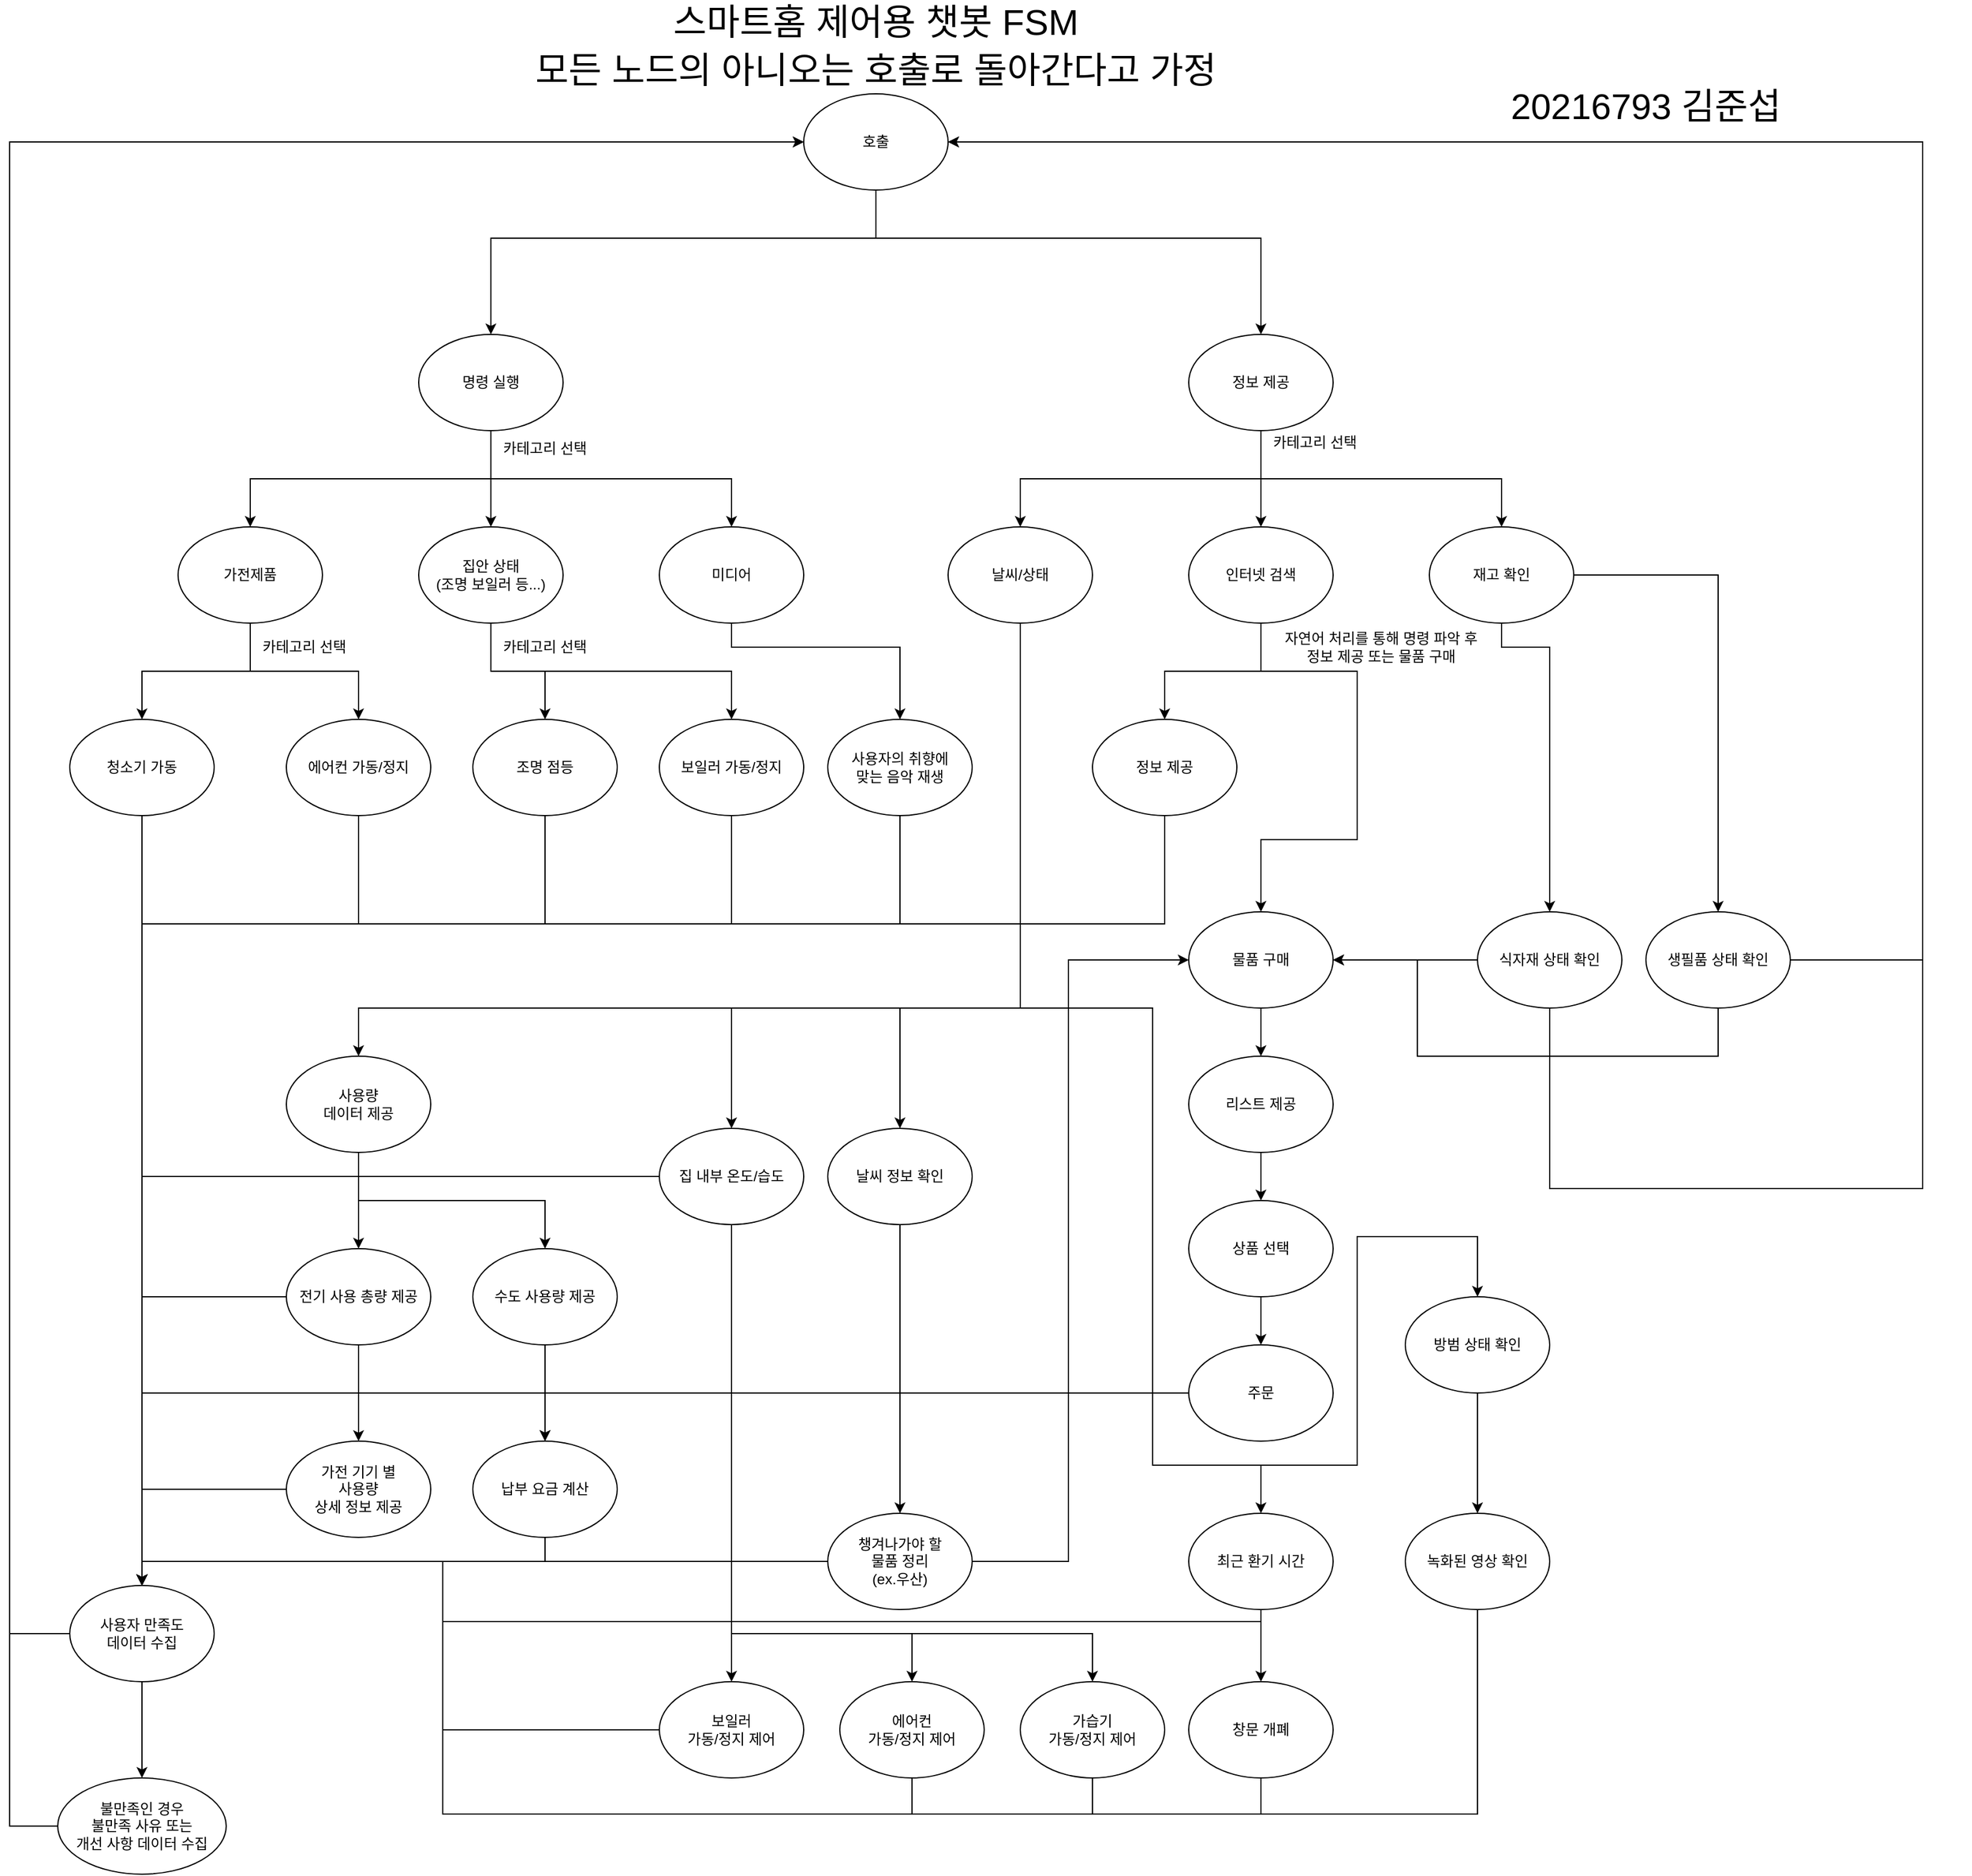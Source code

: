 <mxfile version="14.5.1" type="device"><diagram name="Page-1" id="5f0bae14-7c28-e335-631c-24af17079c00"><mxGraphModel dx="4655" dy="1905" grid="1" gridSize="10" guides="1" tooltips="1" connect="1" arrows="1" fold="1" page="1" pageScale="1" pageWidth="1100" pageHeight="850" background="none" math="0" shadow="0"><root><mxCell id="0"/><mxCell id="1" parent="0"/><mxCell id="tbmfszLHIWG9j41S81QA-5" style="edgeStyle=orthogonalEdgeStyle;rounded=0;orthogonalLoop=1;jettySize=auto;html=1;" edge="1" parent="1" source="tbmfszLHIWG9j41S81QA-1" target="tbmfszLHIWG9j41S81QA-2"><mxGeometry relative="1" as="geometry"><Array as="points"><mxPoint x="600" y="240"/><mxPoint x="280" y="240"/></Array></mxGeometry></mxCell><mxCell id="tbmfszLHIWG9j41S81QA-7" style="edgeStyle=orthogonalEdgeStyle;rounded=0;orthogonalLoop=1;jettySize=auto;html=1;" edge="1" parent="1" source="tbmfszLHIWG9j41S81QA-1" target="tbmfszLHIWG9j41S81QA-3"><mxGeometry relative="1" as="geometry"><Array as="points"><mxPoint x="600" y="240"/><mxPoint x="920" y="240"/></Array></mxGeometry></mxCell><mxCell id="tbmfszLHIWG9j41S81QA-1" value="호출" style="ellipse;whiteSpace=wrap;html=1;" vertex="1" parent="1"><mxGeometry x="540" y="120" width="120" height="80" as="geometry"/></mxCell><mxCell id="tbmfszLHIWG9j41S81QA-9" value="" style="edgeStyle=orthogonalEdgeStyle;rounded=0;orthogonalLoop=1;jettySize=auto;html=1;" edge="1" parent="1" source="tbmfszLHIWG9j41S81QA-2" target="tbmfszLHIWG9j41S81QA-8"><mxGeometry relative="1" as="geometry"><Array as="points"><mxPoint x="280" y="440"/><mxPoint x="80" y="440"/></Array></mxGeometry></mxCell><mxCell id="tbmfszLHIWG9j41S81QA-12" style="edgeStyle=orthogonalEdgeStyle;rounded=0;orthogonalLoop=1;jettySize=auto;html=1;" edge="1" parent="1" source="tbmfszLHIWG9j41S81QA-2" target="tbmfszLHIWG9j41S81QA-10"><mxGeometry relative="1" as="geometry"/></mxCell><mxCell id="tbmfszLHIWG9j41S81QA-14" style="edgeStyle=orthogonalEdgeStyle;rounded=0;orthogonalLoop=1;jettySize=auto;html=1;entryX=0.5;entryY=0;entryDx=0;entryDy=0;" edge="1" parent="1" source="tbmfszLHIWG9j41S81QA-15" target="tbmfszLHIWG9j41S81QA-13"><mxGeometry relative="1" as="geometry"><Array as="points"><mxPoint x="280" y="440"/><mxPoint x="480" y="440"/></Array></mxGeometry></mxCell><mxCell id="tbmfszLHIWG9j41S81QA-2" value="명령 실행" style="ellipse;whiteSpace=wrap;html=1;" vertex="1" parent="1"><mxGeometry x="220" y="320" width="120" height="80" as="geometry"/></mxCell><mxCell id="tbmfszLHIWG9j41S81QA-19" value="" style="edgeStyle=orthogonalEdgeStyle;rounded=0;orthogonalLoop=1;jettySize=auto;html=1;" edge="1" parent="1" source="tbmfszLHIWG9j41S81QA-3" target="tbmfszLHIWG9j41S81QA-18"><mxGeometry relative="1" as="geometry"><Array as="points"><mxPoint x="920" y="440"/><mxPoint x="720" y="440"/></Array></mxGeometry></mxCell><mxCell id="tbmfszLHIWG9j41S81QA-21" value="" style="edgeStyle=orthogonalEdgeStyle;rounded=0;orthogonalLoop=1;jettySize=auto;html=1;" edge="1" parent="1" source="tbmfszLHIWG9j41S81QA-3" target="tbmfszLHIWG9j41S81QA-20"><mxGeometry relative="1" as="geometry"/></mxCell><mxCell id="tbmfszLHIWG9j41S81QA-23" value="" style="edgeStyle=orthogonalEdgeStyle;rounded=0;orthogonalLoop=1;jettySize=auto;html=1;" edge="1" parent="1" source="tbmfszLHIWG9j41S81QA-3" target="tbmfszLHIWG9j41S81QA-22"><mxGeometry relative="1" as="geometry"><Array as="points"><mxPoint x="920" y="440"/><mxPoint x="1120" y="440"/></Array></mxGeometry></mxCell><mxCell id="tbmfszLHIWG9j41S81QA-3" value="정보 제공" style="ellipse;whiteSpace=wrap;html=1;" vertex="1" parent="1"><mxGeometry x="860" y="320" width="120" height="80" as="geometry"/></mxCell><mxCell id="tbmfszLHIWG9j41S81QA-25" value="" style="edgeStyle=orthogonalEdgeStyle;rounded=0;orthogonalLoop=1;jettySize=auto;html=1;" edge="1" parent="1" source="tbmfszLHIWG9j41S81QA-8" target="tbmfszLHIWG9j41S81QA-24"><mxGeometry relative="1" as="geometry"/></mxCell><mxCell id="tbmfszLHIWG9j41S81QA-28" value="" style="edgeStyle=orthogonalEdgeStyle;rounded=0;orthogonalLoop=1;jettySize=auto;html=1;" edge="1" parent="1" source="tbmfszLHIWG9j41S81QA-8" target="tbmfszLHIWG9j41S81QA-27"><mxGeometry relative="1" as="geometry"><Array as="points"><mxPoint x="80" y="600"/><mxPoint x="170" y="600"/></Array></mxGeometry></mxCell><mxCell id="tbmfszLHIWG9j41S81QA-8" value="가전제품" style="ellipse;whiteSpace=wrap;html=1;" vertex="1" parent="1"><mxGeometry x="20" y="480" width="120" height="80" as="geometry"/></mxCell><mxCell id="tbmfszLHIWG9j41S81QA-30" value="" style="edgeStyle=orthogonalEdgeStyle;rounded=0;orthogonalLoop=1;jettySize=auto;html=1;" edge="1" parent="1" source="tbmfszLHIWG9j41S81QA-10" target="tbmfszLHIWG9j41S81QA-29"><mxGeometry relative="1" as="geometry"/></mxCell><mxCell id="tbmfszLHIWG9j41S81QA-32" style="edgeStyle=orthogonalEdgeStyle;rounded=0;orthogonalLoop=1;jettySize=auto;html=1;entryX=0.5;entryY=0;entryDx=0;entryDy=0;" edge="1" parent="1" source="tbmfszLHIWG9j41S81QA-10" target="tbmfszLHIWG9j41S81QA-31"><mxGeometry relative="1" as="geometry"><Array as="points"><mxPoint x="280" y="600"/><mxPoint x="480" y="600"/></Array></mxGeometry></mxCell><mxCell id="tbmfszLHIWG9j41S81QA-10" value="집안 상태&lt;br&gt;(조명 보일러 등...)" style="ellipse;whiteSpace=wrap;html=1;" vertex="1" parent="1"><mxGeometry x="220" y="480" width="120" height="80" as="geometry"/></mxCell><mxCell id="tbmfszLHIWG9j41S81QA-35" style="edgeStyle=orthogonalEdgeStyle;rounded=0;orthogonalLoop=1;jettySize=auto;html=1;entryX=0.5;entryY=0;entryDx=0;entryDy=0;" edge="1" parent="1" source="tbmfszLHIWG9j41S81QA-13" target="tbmfszLHIWG9j41S81QA-36"><mxGeometry relative="1" as="geometry"><mxPoint x="580.0" y="720" as="targetPoint"/><Array as="points"><mxPoint x="480" y="580"/><mxPoint x="620" y="580"/></Array></mxGeometry></mxCell><mxCell id="tbmfszLHIWG9j41S81QA-13" value="미디어" style="ellipse;whiteSpace=wrap;html=1;" vertex="1" parent="1"><mxGeometry x="420" y="480" width="120" height="80" as="geometry"/></mxCell><mxCell id="tbmfszLHIWG9j41S81QA-15" value="카테고리 선택" style="text;html=1;strokeColor=none;fillColor=none;align=center;verticalAlign=middle;whiteSpace=wrap;rounded=0;" vertex="1" parent="1"><mxGeometry x="280" y="405" width="90" height="20" as="geometry"/></mxCell><mxCell id="tbmfszLHIWG9j41S81QA-17" value="카테고리 선택" style="text;html=1;strokeColor=none;fillColor=none;align=center;verticalAlign=middle;whiteSpace=wrap;rounded=0;" vertex="1" parent="1"><mxGeometry x="920" y="400" width="90" height="20" as="geometry"/></mxCell><mxCell id="tbmfszLHIWG9j41S81QA-34" value="" style="edgeStyle=orthogonalEdgeStyle;rounded=0;orthogonalLoop=1;jettySize=auto;html=1;" edge="1" parent="1" source="tbmfszLHIWG9j41S81QA-18" target="tbmfszLHIWG9j41S81QA-33"><mxGeometry relative="1" as="geometry"><Array as="points"><mxPoint x="720" y="880"/><mxPoint x="170" y="880"/></Array></mxGeometry></mxCell><mxCell id="tbmfszLHIWG9j41S81QA-66" style="edgeStyle=orthogonalEdgeStyle;rounded=0;orthogonalLoop=1;jettySize=auto;html=1;" edge="1" parent="1" source="tbmfszLHIWG9j41S81QA-18" target="tbmfszLHIWG9j41S81QA-61"><mxGeometry relative="1" as="geometry"><Array as="points"><mxPoint x="720" y="880"/><mxPoint x="620" y="880"/></Array></mxGeometry></mxCell><mxCell id="tbmfszLHIWG9j41S81QA-93" style="edgeStyle=orthogonalEdgeStyle;rounded=0;orthogonalLoop=1;jettySize=auto;html=1;" edge="1" parent="1" source="tbmfszLHIWG9j41S81QA-18" target="tbmfszLHIWG9j41S81QA-94"><mxGeometry relative="1" as="geometry"><mxPoint x="450" y="1050" as="targetPoint"/><Array as="points"><mxPoint x="720" y="880"/><mxPoint x="480" y="880"/></Array></mxGeometry></mxCell><mxCell id="tbmfszLHIWG9j41S81QA-107" style="edgeStyle=orthogonalEdgeStyle;rounded=0;orthogonalLoop=1;jettySize=auto;html=1;entryX=0.5;entryY=0;entryDx=0;entryDy=0;" edge="1" parent="1" source="tbmfszLHIWG9j41S81QA-18" target="tbmfszLHIWG9j41S81QA-106"><mxGeometry relative="1" as="geometry"><Array as="points"><mxPoint x="720" y="880"/><mxPoint x="830" y="880"/><mxPoint x="830" y="1260"/><mxPoint x="920" y="1260"/></Array></mxGeometry></mxCell><mxCell id="tbmfszLHIWG9j41S81QA-122" style="edgeStyle=orthogonalEdgeStyle;rounded=0;orthogonalLoop=1;jettySize=auto;html=1;" edge="1" parent="1" source="tbmfszLHIWG9j41S81QA-18" target="tbmfszLHIWG9j41S81QA-120"><mxGeometry relative="1" as="geometry"><Array as="points"><mxPoint x="720" y="880"/><mxPoint x="830" y="880"/><mxPoint x="830" y="1260"/><mxPoint x="1000" y="1260"/><mxPoint x="1000" y="1070"/><mxPoint x="1100" y="1070"/></Array></mxGeometry></mxCell><mxCell id="tbmfszLHIWG9j41S81QA-18" value="날씨/상태" style="ellipse;whiteSpace=wrap;html=1;" vertex="1" parent="1"><mxGeometry x="660" y="480" width="120" height="80" as="geometry"/></mxCell><mxCell id="tbmfszLHIWG9j41S81QA-39" value="" style="edgeStyle=orthogonalEdgeStyle;rounded=0;orthogonalLoop=1;jettySize=auto;html=1;" edge="1" parent="1" source="tbmfszLHIWG9j41S81QA-20" target="tbmfszLHIWG9j41S81QA-38"><mxGeometry relative="1" as="geometry"/></mxCell><mxCell id="tbmfszLHIWG9j41S81QA-42" style="edgeStyle=orthogonalEdgeStyle;rounded=0;orthogonalLoop=1;jettySize=auto;html=1;entryX=0.5;entryY=0;entryDx=0;entryDy=0;" edge="1" parent="1" source="tbmfszLHIWG9j41S81QA-50" target="tbmfszLHIWG9j41S81QA-43"><mxGeometry relative="1" as="geometry"><mxPoint x="1000" y="810" as="targetPoint"/><Array as="points"><mxPoint x="920" y="600"/><mxPoint x="1000" y="600"/><mxPoint x="1000" y="740"/><mxPoint x="920" y="740"/></Array></mxGeometry></mxCell><mxCell id="tbmfszLHIWG9j41S81QA-20" value="인터넷 검색" style="ellipse;whiteSpace=wrap;html=1;" vertex="1" parent="1"><mxGeometry x="860" y="480" width="120" height="80" as="geometry"/></mxCell><mxCell id="tbmfszLHIWG9j41S81QA-45" value="" style="edgeStyle=orthogonalEdgeStyle;rounded=0;orthogonalLoop=1;jettySize=auto;html=1;" edge="1" parent="1" source="tbmfszLHIWG9j41S81QA-22" target="tbmfszLHIWG9j41S81QA-44"><mxGeometry relative="1" as="geometry"><Array as="points"><mxPoint x="1120" y="580"/><mxPoint x="1160" y="580"/></Array></mxGeometry></mxCell><mxCell id="tbmfszLHIWG9j41S81QA-113" value="" style="edgeStyle=orthogonalEdgeStyle;rounded=0;orthogonalLoop=1;jettySize=auto;html=1;" edge="1" parent="1" source="tbmfszLHIWG9j41S81QA-22" target="tbmfszLHIWG9j41S81QA-112"><mxGeometry relative="1" as="geometry"/></mxCell><mxCell id="tbmfszLHIWG9j41S81QA-22" value="재고 확인" style="ellipse;whiteSpace=wrap;html=1;" vertex="1" parent="1"><mxGeometry x="1060" y="480" width="120" height="80" as="geometry"/></mxCell><mxCell id="tbmfszLHIWG9j41S81QA-55" style="edgeStyle=orthogonalEdgeStyle;rounded=0;orthogonalLoop=1;jettySize=auto;html=1;" edge="1" parent="1" source="tbmfszLHIWG9j41S81QA-24" target="tbmfszLHIWG9j41S81QA-53"><mxGeometry relative="1" as="geometry"><Array as="points"><mxPoint x="-10" y="1020"/><mxPoint x="-10" y="1020"/></Array></mxGeometry></mxCell><mxCell id="tbmfszLHIWG9j41S81QA-24" value="청소기 가동" style="ellipse;whiteSpace=wrap;html=1;" vertex="1" parent="1"><mxGeometry x="-70" y="640" width="120" height="80" as="geometry"/></mxCell><mxCell id="tbmfszLHIWG9j41S81QA-57" style="edgeStyle=orthogonalEdgeStyle;rounded=0;orthogonalLoop=1;jettySize=auto;html=1;" edge="1" parent="1" source="tbmfszLHIWG9j41S81QA-27" target="tbmfszLHIWG9j41S81QA-53"><mxGeometry relative="1" as="geometry"><Array as="points"><mxPoint x="170" y="810"/><mxPoint x="-10" y="810"/></Array></mxGeometry></mxCell><mxCell id="tbmfszLHIWG9j41S81QA-27" value="에어컨 가동/정지" style="ellipse;whiteSpace=wrap;html=1;" vertex="1" parent="1"><mxGeometry x="110" y="640" width="120" height="80" as="geometry"/></mxCell><mxCell id="tbmfszLHIWG9j41S81QA-54" value="" style="edgeStyle=orthogonalEdgeStyle;rounded=0;orthogonalLoop=1;jettySize=auto;html=1;" edge="1" parent="1" source="tbmfszLHIWG9j41S81QA-29" target="tbmfszLHIWG9j41S81QA-53"><mxGeometry relative="1" as="geometry"><Array as="points"><mxPoint x="325" y="810"/><mxPoint x="-10" y="810"/></Array></mxGeometry></mxCell><mxCell id="tbmfszLHIWG9j41S81QA-29" value="조명 점등" style="ellipse;whiteSpace=wrap;html=1;" vertex="1" parent="1"><mxGeometry x="265" y="640" width="120" height="80" as="geometry"/></mxCell><mxCell id="tbmfszLHIWG9j41S81QA-58" style="edgeStyle=orthogonalEdgeStyle;rounded=0;orthogonalLoop=1;jettySize=auto;html=1;" edge="1" parent="1" source="tbmfszLHIWG9j41S81QA-31" target="tbmfszLHIWG9j41S81QA-53"><mxGeometry relative="1" as="geometry"><Array as="points"><mxPoint x="480" y="810"/><mxPoint x="-10" y="810"/></Array></mxGeometry></mxCell><mxCell id="tbmfszLHIWG9j41S81QA-31" value="보일러 가동/정지" style="ellipse;whiteSpace=wrap;html=1;" vertex="1" parent="1"><mxGeometry x="420" y="640" width="120" height="80" as="geometry"/></mxCell><mxCell id="tbmfszLHIWG9j41S81QA-63" value="" style="edgeStyle=orthogonalEdgeStyle;rounded=0;orthogonalLoop=1;jettySize=auto;html=1;" edge="1" parent="1" source="tbmfszLHIWG9j41S81QA-33" target="tbmfszLHIWG9j41S81QA-62"><mxGeometry relative="1" as="geometry"/></mxCell><mxCell id="tbmfszLHIWG9j41S81QA-78" value="" style="edgeStyle=orthogonalEdgeStyle;rounded=0;orthogonalLoop=1;jettySize=auto;html=1;" edge="1" parent="1" source="tbmfszLHIWG9j41S81QA-33" target="tbmfszLHIWG9j41S81QA-77"><mxGeometry relative="1" as="geometry"><Array as="points"><mxPoint x="170" y="1040"/><mxPoint x="325" y="1040"/></Array></mxGeometry></mxCell><mxCell id="tbmfszLHIWG9j41S81QA-33" value="사용량&lt;br&gt;데이터 제공" style="ellipse;whiteSpace=wrap;html=1;" vertex="1" parent="1"><mxGeometry x="110" y="920" width="120" height="80" as="geometry"/></mxCell><mxCell id="tbmfszLHIWG9j41S81QA-59" style="edgeStyle=orthogonalEdgeStyle;rounded=0;orthogonalLoop=1;jettySize=auto;html=1;entryX=0.5;entryY=0;entryDx=0;entryDy=0;" edge="1" parent="1" source="tbmfszLHIWG9j41S81QA-36" target="tbmfszLHIWG9j41S81QA-53"><mxGeometry relative="1" as="geometry"><Array as="points"><mxPoint x="620" y="810"/><mxPoint x="-10" y="810"/></Array></mxGeometry></mxCell><mxCell id="tbmfszLHIWG9j41S81QA-36" value="사용자의 취향에&lt;br&gt;맞는 음악 재생" style="ellipse;whiteSpace=wrap;html=1;" vertex="1" parent="1"><mxGeometry x="560" y="640" width="120" height="80" as="geometry"/></mxCell><mxCell id="tbmfszLHIWG9j41S81QA-60" style="edgeStyle=orthogonalEdgeStyle;rounded=0;orthogonalLoop=1;jettySize=auto;html=1;entryX=0.5;entryY=0;entryDx=0;entryDy=0;" edge="1" parent="1" source="tbmfszLHIWG9j41S81QA-38" target="tbmfszLHIWG9j41S81QA-53"><mxGeometry relative="1" as="geometry"><Array as="points"><mxPoint x="840" y="810"/><mxPoint x="-10" y="810"/></Array></mxGeometry></mxCell><mxCell id="tbmfszLHIWG9j41S81QA-38" value="정보 제공" style="ellipse;whiteSpace=wrap;html=1;" vertex="1" parent="1"><mxGeometry x="780" y="640" width="120" height="80" as="geometry"/></mxCell><mxCell id="tbmfszLHIWG9j41S81QA-85" value="" style="edgeStyle=orthogonalEdgeStyle;rounded=0;orthogonalLoop=1;jettySize=auto;html=1;" edge="1" parent="1" source="tbmfszLHIWG9j41S81QA-43" target="tbmfszLHIWG9j41S81QA-84"><mxGeometry relative="1" as="geometry"/></mxCell><mxCell id="tbmfszLHIWG9j41S81QA-43" value="물품 구매" style="ellipse;whiteSpace=wrap;html=1;" vertex="1" parent="1"><mxGeometry x="860" y="800" width="120" height="80" as="geometry"/></mxCell><mxCell id="tbmfszLHIWG9j41S81QA-46" style="edgeStyle=orthogonalEdgeStyle;rounded=0;orthogonalLoop=1;jettySize=auto;html=1;" edge="1" parent="1" source="tbmfszLHIWG9j41S81QA-44" target="tbmfszLHIWG9j41S81QA-43"><mxGeometry relative="1" as="geometry"/></mxCell><mxCell id="tbmfszLHIWG9j41S81QA-115" style="edgeStyle=orthogonalEdgeStyle;rounded=0;orthogonalLoop=1;jettySize=auto;html=1;exitX=1;exitY=0.5;exitDx=0;exitDy=0;entryX=1;entryY=0.5;entryDx=0;entryDy=0;" edge="1" parent="1" source="tbmfszLHIWG9j41S81QA-44" target="tbmfszLHIWG9j41S81QA-1"><mxGeometry relative="1" as="geometry"><Array as="points"><mxPoint x="1160" y="840"/><mxPoint x="1160" y="1030"/><mxPoint x="1470" y="1030"/><mxPoint x="1470" y="160"/></Array></mxGeometry></mxCell><mxCell id="tbmfszLHIWG9j41S81QA-44" value="식자재 상태 확인" style="ellipse;whiteSpace=wrap;html=1;" vertex="1" parent="1"><mxGeometry x="1100" y="800" width="120" height="80" as="geometry"/></mxCell><mxCell id="tbmfszLHIWG9j41S81QA-47" value="카테고리 선택" style="text;html=1;strokeColor=none;fillColor=none;align=center;verticalAlign=middle;whiteSpace=wrap;rounded=0;" vertex="1" parent="1"><mxGeometry x="80" y="570" width="90" height="20" as="geometry"/></mxCell><mxCell id="tbmfszLHIWG9j41S81QA-48" value="카테고리 선택" style="text;html=1;strokeColor=none;fillColor=none;align=center;verticalAlign=middle;whiteSpace=wrap;rounded=0;" vertex="1" parent="1"><mxGeometry x="280" y="570" width="90" height="20" as="geometry"/></mxCell><mxCell id="tbmfszLHIWG9j41S81QA-50" value="자연어 처리를 통해 명령 파악 후&lt;br&gt;정보 제공 또는 물품 구매" style="text;html=1;strokeColor=none;fillColor=none;align=center;verticalAlign=middle;whiteSpace=wrap;rounded=0;" vertex="1" parent="1"><mxGeometry x="920" y="570" width="200" height="20" as="geometry"/></mxCell><mxCell id="tbmfszLHIWG9j41S81QA-75" value="" style="edgeStyle=orthogonalEdgeStyle;rounded=0;orthogonalLoop=1;jettySize=auto;html=1;" edge="1" parent="1" source="tbmfszLHIWG9j41S81QA-53" target="tbmfszLHIWG9j41S81QA-74"><mxGeometry relative="1" as="geometry"/></mxCell><mxCell id="tbmfszLHIWG9j41S81QA-89" style="edgeStyle=orthogonalEdgeStyle;rounded=0;orthogonalLoop=1;jettySize=auto;html=1;entryX=0;entryY=0.5;entryDx=0;entryDy=0;" edge="1" parent="1" source="tbmfszLHIWG9j41S81QA-53" target="tbmfszLHIWG9j41S81QA-1"><mxGeometry relative="1" as="geometry"><Array as="points"><mxPoint x="-120" y="1400"/><mxPoint x="-120" y="160"/></Array></mxGeometry></mxCell><mxCell id="tbmfszLHIWG9j41S81QA-53" value="사용자 만족도&lt;br&gt;데이터 수집" style="ellipse;whiteSpace=wrap;html=1;" vertex="1" parent="1"><mxGeometry x="-70" y="1360" width="120" height="80" as="geometry"/></mxCell><mxCell id="tbmfszLHIWG9j41S81QA-70" value="" style="edgeStyle=orthogonalEdgeStyle;rounded=0;orthogonalLoop=1;jettySize=auto;html=1;" edge="1" parent="1" source="tbmfszLHIWG9j41S81QA-61" target="tbmfszLHIWG9j41S81QA-69"><mxGeometry relative="1" as="geometry"/></mxCell><mxCell id="tbmfszLHIWG9j41S81QA-61" value="날씨 정보 확인" style="ellipse;whiteSpace=wrap;html=1;" vertex="1" parent="1"><mxGeometry x="560" y="980" width="120" height="80" as="geometry"/></mxCell><mxCell id="tbmfszLHIWG9j41S81QA-65" value="" style="edgeStyle=orthogonalEdgeStyle;rounded=0;orthogonalLoop=1;jettySize=auto;html=1;" edge="1" parent="1" source="tbmfszLHIWG9j41S81QA-62" target="tbmfszLHIWG9j41S81QA-64"><mxGeometry relative="1" as="geometry"/></mxCell><mxCell id="tbmfszLHIWG9j41S81QA-67" style="edgeStyle=orthogonalEdgeStyle;rounded=0;orthogonalLoop=1;jettySize=auto;html=1;entryX=0.5;entryY=0;entryDx=0;entryDy=0;" edge="1" parent="1" source="tbmfszLHIWG9j41S81QA-62" target="tbmfszLHIWG9j41S81QA-53"><mxGeometry relative="1" as="geometry"/></mxCell><mxCell id="tbmfszLHIWG9j41S81QA-79" style="edgeStyle=orthogonalEdgeStyle;rounded=0;orthogonalLoop=1;jettySize=auto;html=1;entryX=0.5;entryY=0;entryDx=0;entryDy=0;" edge="1" parent="1" source="tbmfszLHIWG9j41S81QA-62" target="tbmfszLHIWG9j41S81QA-81"><mxGeometry relative="1" as="geometry"><mxPoint x="300.0" y="1260" as="targetPoint"/><Array as="points"><mxPoint x="170" y="1200"/><mxPoint x="325" y="1200"/></Array></mxGeometry></mxCell><mxCell id="tbmfszLHIWG9j41S81QA-62" value="전기 사용 총량 제공" style="ellipse;whiteSpace=wrap;html=1;" vertex="1" parent="1"><mxGeometry x="110" y="1080" width="120" height="80" as="geometry"/></mxCell><mxCell id="tbmfszLHIWG9j41S81QA-68" style="edgeStyle=orthogonalEdgeStyle;rounded=0;orthogonalLoop=1;jettySize=auto;html=1;entryX=0.5;entryY=0;entryDx=0;entryDy=0;" edge="1" parent="1" source="tbmfszLHIWG9j41S81QA-64" target="tbmfszLHIWG9j41S81QA-53"><mxGeometry relative="1" as="geometry"/></mxCell><mxCell id="tbmfszLHIWG9j41S81QA-64" value="가전 기기 별 &lt;br&gt;사용량 &lt;br&gt;상세 정보 제공" style="ellipse;whiteSpace=wrap;html=1;" vertex="1" parent="1"><mxGeometry x="110" y="1240" width="120" height="80" as="geometry"/></mxCell><mxCell id="tbmfszLHIWG9j41S81QA-71" style="edgeStyle=orthogonalEdgeStyle;rounded=0;orthogonalLoop=1;jettySize=auto;html=1;" edge="1" parent="1" source="tbmfszLHIWG9j41S81QA-69" target="tbmfszLHIWG9j41S81QA-43"><mxGeometry relative="1" as="geometry"><Array as="points"><mxPoint x="760" y="1340"/><mxPoint x="760" y="840"/></Array></mxGeometry></mxCell><mxCell id="tbmfszLHIWG9j41S81QA-73" style="edgeStyle=orthogonalEdgeStyle;rounded=0;orthogonalLoop=1;jettySize=auto;html=1;" edge="1" parent="1" source="tbmfszLHIWG9j41S81QA-69" target="tbmfszLHIWG9j41S81QA-53"><mxGeometry relative="1" as="geometry"><Array as="points"><mxPoint x="360" y="1340"/><mxPoint x="-10" y="1340"/></Array></mxGeometry></mxCell><mxCell id="tbmfszLHIWG9j41S81QA-69" value="챙겨나가야 할&lt;br&gt;물품 정리&lt;br&gt;(ex.우산)" style="ellipse;whiteSpace=wrap;html=1;" vertex="1" parent="1"><mxGeometry x="560" y="1300" width="120" height="80" as="geometry"/></mxCell><mxCell id="tbmfszLHIWG9j41S81QA-88" style="edgeStyle=orthogonalEdgeStyle;rounded=0;orthogonalLoop=1;jettySize=auto;html=1;entryX=0;entryY=0.5;entryDx=0;entryDy=0;" edge="1" parent="1" source="tbmfszLHIWG9j41S81QA-74" target="tbmfszLHIWG9j41S81QA-1"><mxGeometry relative="1" as="geometry"><Array as="points"><mxPoint x="-120" y="1560"/><mxPoint x="-120" y="160"/></Array></mxGeometry></mxCell><mxCell id="tbmfszLHIWG9j41S81QA-74" value="불만족인 경우&lt;br&gt;불만족 사유 또는&lt;br&gt;개선 사항 데이터 수집" style="ellipse;whiteSpace=wrap;html=1;" vertex="1" parent="1"><mxGeometry x="-80" y="1520" width="140" height="80" as="geometry"/></mxCell><mxCell id="tbmfszLHIWG9j41S81QA-80" style="edgeStyle=orthogonalEdgeStyle;rounded=0;orthogonalLoop=1;jettySize=auto;html=1;entryX=0.5;entryY=0;entryDx=0;entryDy=0;" edge="1" parent="1" source="tbmfszLHIWG9j41S81QA-77" target="tbmfszLHIWG9j41S81QA-81"><mxGeometry relative="1" as="geometry"><mxPoint x="275.0" y="1260" as="targetPoint"/><Array as="points"><mxPoint x="325" y="1220"/><mxPoint x="325" y="1220"/></Array></mxGeometry></mxCell><mxCell id="tbmfszLHIWG9j41S81QA-77" value="수도 사용량 제공" style="ellipse;whiteSpace=wrap;html=1;" vertex="1" parent="1"><mxGeometry x="265" y="1080" width="120" height="80" as="geometry"/></mxCell><mxCell id="tbmfszLHIWG9j41S81QA-83" style="edgeStyle=orthogonalEdgeStyle;rounded=0;orthogonalLoop=1;jettySize=auto;html=1;entryX=0.5;entryY=0;entryDx=0;entryDy=0;" edge="1" parent="1" source="tbmfszLHIWG9j41S81QA-81" target="tbmfszLHIWG9j41S81QA-53"><mxGeometry relative="1" as="geometry"><Array as="points"><mxPoint x="325" y="1340"/><mxPoint x="-10" y="1340"/></Array></mxGeometry></mxCell><mxCell id="tbmfszLHIWG9j41S81QA-81" value="납부 요금 계산" style="ellipse;whiteSpace=wrap;html=1;" vertex="1" parent="1"><mxGeometry x="265" y="1240" width="120" height="80" as="geometry"/></mxCell><mxCell id="tbmfszLHIWG9j41S81QA-87" value="" style="edgeStyle=orthogonalEdgeStyle;rounded=0;orthogonalLoop=1;jettySize=auto;html=1;" edge="1" parent="1" source="tbmfszLHIWG9j41S81QA-84" target="tbmfszLHIWG9j41S81QA-86"><mxGeometry relative="1" as="geometry"/></mxCell><mxCell id="tbmfszLHIWG9j41S81QA-84" value="리스트 제공" style="ellipse;whiteSpace=wrap;html=1;" vertex="1" parent="1"><mxGeometry x="860" y="920" width="120" height="80" as="geometry"/></mxCell><mxCell id="tbmfszLHIWG9j41S81QA-91" value="" style="edgeStyle=orthogonalEdgeStyle;rounded=0;orthogonalLoop=1;jettySize=auto;html=1;" edge="1" parent="1" source="tbmfszLHIWG9j41S81QA-86" target="tbmfszLHIWG9j41S81QA-90"><mxGeometry relative="1" as="geometry"/></mxCell><mxCell id="tbmfszLHIWG9j41S81QA-86" value="상품 선택" style="ellipse;whiteSpace=wrap;html=1;" vertex="1" parent="1"><mxGeometry x="860" y="1040" width="120" height="80" as="geometry"/></mxCell><mxCell id="tbmfszLHIWG9j41S81QA-92" style="edgeStyle=orthogonalEdgeStyle;rounded=0;orthogonalLoop=1;jettySize=auto;html=1;" edge="1" parent="1" source="tbmfszLHIWG9j41S81QA-90" target="tbmfszLHIWG9j41S81QA-53"><mxGeometry relative="1" as="geometry"/></mxCell><mxCell id="tbmfszLHIWG9j41S81QA-90" value="주문" style="ellipse;whiteSpace=wrap;html=1;" vertex="1" parent="1"><mxGeometry x="860" y="1160" width="120" height="80" as="geometry"/></mxCell><mxCell id="tbmfszLHIWG9j41S81QA-96" value="" style="edgeStyle=orthogonalEdgeStyle;rounded=0;orthogonalLoop=1;jettySize=auto;html=1;" edge="1" parent="1" source="tbmfszLHIWG9j41S81QA-94" target="tbmfszLHIWG9j41S81QA-95"><mxGeometry relative="1" as="geometry"/></mxCell><mxCell id="tbmfszLHIWG9j41S81QA-97" style="edgeStyle=orthogonalEdgeStyle;rounded=0;orthogonalLoop=1;jettySize=auto;html=1;entryX=0.5;entryY=0;entryDx=0;entryDy=0;" edge="1" parent="1" source="tbmfszLHIWG9j41S81QA-94" target="tbmfszLHIWG9j41S81QA-53"><mxGeometry relative="1" as="geometry"/></mxCell><mxCell id="tbmfszLHIWG9j41S81QA-101" style="edgeStyle=orthogonalEdgeStyle;rounded=0;orthogonalLoop=1;jettySize=auto;html=1;" edge="1" parent="1" source="tbmfszLHIWG9j41S81QA-94" target="tbmfszLHIWG9j41S81QA-100"><mxGeometry relative="1" as="geometry"><Array as="points"><mxPoint x="480" y="1400"/><mxPoint x="630" y="1400"/></Array></mxGeometry></mxCell><mxCell id="tbmfszLHIWG9j41S81QA-102" style="edgeStyle=orthogonalEdgeStyle;rounded=0;orthogonalLoop=1;jettySize=auto;html=1;" edge="1" parent="1" source="tbmfszLHIWG9j41S81QA-94" target="tbmfszLHIWG9j41S81QA-99"><mxGeometry relative="1" as="geometry"><Array as="points"><mxPoint x="480" y="1400"/><mxPoint x="780" y="1400"/></Array></mxGeometry></mxCell><mxCell id="tbmfszLHIWG9j41S81QA-94" value="집 내부 온도/습도" style="ellipse;whiteSpace=wrap;html=1;" vertex="1" parent="1"><mxGeometry x="420" y="980" width="120" height="80" as="geometry"/></mxCell><mxCell id="tbmfszLHIWG9j41S81QA-103" style="edgeStyle=orthogonalEdgeStyle;rounded=0;orthogonalLoop=1;jettySize=auto;html=1;entryX=0.5;entryY=0;entryDx=0;entryDy=0;" edge="1" parent="1" source="tbmfszLHIWG9j41S81QA-95" target="tbmfszLHIWG9j41S81QA-53"><mxGeometry relative="1" as="geometry"><Array as="points"><mxPoint x="240" y="1480"/><mxPoint x="240" y="1340"/><mxPoint x="-10" y="1340"/></Array></mxGeometry></mxCell><mxCell id="tbmfszLHIWG9j41S81QA-95" value="보일러&lt;br&gt;가동/정지 제어" style="ellipse;whiteSpace=wrap;html=1;" vertex="1" parent="1"><mxGeometry x="420" y="1440" width="120" height="80" as="geometry"/></mxCell><mxCell id="tbmfszLHIWG9j41S81QA-105" style="edgeStyle=orthogonalEdgeStyle;rounded=0;orthogonalLoop=1;jettySize=auto;html=1;entryX=0.5;entryY=0;entryDx=0;entryDy=0;" edge="1" parent="1" source="tbmfszLHIWG9j41S81QA-99" target="tbmfszLHIWG9j41S81QA-53"><mxGeometry relative="1" as="geometry"><Array as="points"><mxPoint x="780" y="1550"/><mxPoint x="240" y="1550"/><mxPoint x="240" y="1340"/><mxPoint x="-10" y="1340"/></Array></mxGeometry></mxCell><mxCell id="tbmfszLHIWG9j41S81QA-99" value="가습기&lt;br&gt;가동/정지 제어" style="ellipse;whiteSpace=wrap;html=1;" vertex="1" parent="1"><mxGeometry x="720" y="1440" width="120" height="80" as="geometry"/></mxCell><mxCell id="tbmfszLHIWG9j41S81QA-104" style="edgeStyle=orthogonalEdgeStyle;rounded=0;orthogonalLoop=1;jettySize=auto;html=1;entryX=0.5;entryY=0;entryDx=0;entryDy=0;" edge="1" parent="1" source="tbmfszLHIWG9j41S81QA-100" target="tbmfszLHIWG9j41S81QA-53"><mxGeometry relative="1" as="geometry"><Array as="points"><mxPoint x="630" y="1550"/><mxPoint x="240" y="1550"/><mxPoint x="240" y="1340"/><mxPoint x="-10" y="1340"/></Array></mxGeometry></mxCell><mxCell id="tbmfszLHIWG9j41S81QA-100" value="에어컨&lt;br&gt;가동/정지 제어" style="ellipse;whiteSpace=wrap;html=1;" vertex="1" parent="1"><mxGeometry x="570" y="1440" width="120" height="80" as="geometry"/></mxCell><mxCell id="tbmfszLHIWG9j41S81QA-109" value="" style="edgeStyle=orthogonalEdgeStyle;rounded=0;orthogonalLoop=1;jettySize=auto;html=1;" edge="1" parent="1" source="tbmfszLHIWG9j41S81QA-106" target="tbmfszLHIWG9j41S81QA-108"><mxGeometry relative="1" as="geometry"/></mxCell><mxCell id="tbmfszLHIWG9j41S81QA-111" style="edgeStyle=orthogonalEdgeStyle;rounded=0;orthogonalLoop=1;jettySize=auto;html=1;entryX=0.5;entryY=0;entryDx=0;entryDy=0;" edge="1" parent="1" source="tbmfszLHIWG9j41S81QA-106" target="tbmfszLHIWG9j41S81QA-53"><mxGeometry relative="1" as="geometry"><Array as="points"><mxPoint x="240" y="1390"/><mxPoint x="240" y="1340"/><mxPoint x="-10" y="1340"/></Array></mxGeometry></mxCell><mxCell id="tbmfszLHIWG9j41S81QA-106" value="최근 환기 시간" style="ellipse;whiteSpace=wrap;html=1;" vertex="1" parent="1"><mxGeometry x="860" y="1300" width="120" height="80" as="geometry"/></mxCell><mxCell id="tbmfszLHIWG9j41S81QA-110" style="edgeStyle=orthogonalEdgeStyle;rounded=0;orthogonalLoop=1;jettySize=auto;html=1;entryX=0.5;entryY=0;entryDx=0;entryDy=0;" edge="1" parent="1" source="tbmfszLHIWG9j41S81QA-108" target="tbmfszLHIWG9j41S81QA-53"><mxGeometry relative="1" as="geometry"><Array as="points"><mxPoint x="920" y="1550"/><mxPoint x="240" y="1550"/><mxPoint x="240" y="1340"/><mxPoint x="-10" y="1340"/></Array></mxGeometry></mxCell><mxCell id="tbmfszLHIWG9j41S81QA-108" value="창문 개폐" style="ellipse;whiteSpace=wrap;html=1;" vertex="1" parent="1"><mxGeometry x="860" y="1440" width="120" height="80" as="geometry"/></mxCell><mxCell id="tbmfszLHIWG9j41S81QA-114" style="edgeStyle=orthogonalEdgeStyle;rounded=0;orthogonalLoop=1;jettySize=auto;html=1;entryX=1;entryY=0.5;entryDx=0;entryDy=0;" edge="1" parent="1" source="tbmfszLHIWG9j41S81QA-112" target="tbmfszLHIWG9j41S81QA-43"><mxGeometry relative="1" as="geometry"><Array as="points"><mxPoint x="1300" y="920"/><mxPoint x="1050" y="920"/><mxPoint x="1050" y="840"/></Array></mxGeometry></mxCell><mxCell id="tbmfszLHIWG9j41S81QA-116" style="edgeStyle=orthogonalEdgeStyle;rounded=0;orthogonalLoop=1;jettySize=auto;html=1;entryX=1;entryY=0.5;entryDx=0;entryDy=0;" edge="1" parent="1" source="tbmfszLHIWG9j41S81QA-112" target="tbmfszLHIWG9j41S81QA-1"><mxGeometry relative="1" as="geometry"><Array as="points"><mxPoint x="1470" y="840"/><mxPoint x="1470" y="160"/></Array></mxGeometry></mxCell><mxCell id="tbmfszLHIWG9j41S81QA-112" value="생필품 상태 확인" style="ellipse;whiteSpace=wrap;html=1;" vertex="1" parent="1"><mxGeometry x="1240" y="800" width="120" height="80" as="geometry"/></mxCell><mxCell id="tbmfszLHIWG9j41S81QA-117" value="&lt;span style=&quot;font-size: 30px&quot;&gt;스마트홈 제어용 챗봇 FSM&lt;/span&gt;" style="text;html=1;strokeColor=none;fillColor=none;align=center;verticalAlign=middle;whiteSpace=wrap;rounded=0;" vertex="1" parent="1"><mxGeometry x="330" y="50" width="540" height="20" as="geometry"/></mxCell><mxCell id="tbmfszLHIWG9j41S81QA-118" value="&lt;span style=&quot;font-size: 30px&quot;&gt;20216793 김준섭&lt;/span&gt;" style="text;html=1;strokeColor=none;fillColor=none;align=center;verticalAlign=middle;whiteSpace=wrap;rounded=0;" vertex="1" parent="1"><mxGeometry x="970" y="120" width="540" height="20" as="geometry"/></mxCell><mxCell id="tbmfszLHIWG9j41S81QA-124" value="" style="edgeStyle=orthogonalEdgeStyle;rounded=0;orthogonalLoop=1;jettySize=auto;html=1;" edge="1" parent="1" source="tbmfszLHIWG9j41S81QA-120" target="tbmfszLHIWG9j41S81QA-123"><mxGeometry relative="1" as="geometry"/></mxCell><mxCell id="tbmfszLHIWG9j41S81QA-120" value="방범 상태 확인" style="ellipse;whiteSpace=wrap;html=1;" vertex="1" parent="1"><mxGeometry x="1040" y="1120" width="120" height="80" as="geometry"/></mxCell><mxCell id="tbmfszLHIWG9j41S81QA-126" style="edgeStyle=orthogonalEdgeStyle;rounded=0;orthogonalLoop=1;jettySize=auto;html=1;entryX=0.5;entryY=0;entryDx=0;entryDy=0;" edge="1" parent="1" source="tbmfszLHIWG9j41S81QA-123" target="tbmfszLHIWG9j41S81QA-53"><mxGeometry relative="1" as="geometry"><Array as="points"><mxPoint x="1100" y="1550"/><mxPoint x="240" y="1550"/><mxPoint x="240" y="1340"/><mxPoint x="-10" y="1340"/></Array></mxGeometry></mxCell><mxCell id="tbmfszLHIWG9j41S81QA-123" value="녹화된 영상 확인" style="ellipse;whiteSpace=wrap;html=1;" vertex="1" parent="1"><mxGeometry x="1040" y="1300" width="120" height="80" as="geometry"/></mxCell><mxCell id="tbmfszLHIWG9j41S81QA-125" value="&lt;span style=&quot;font-size: 30px&quot;&gt;모든 노드의 아니오는 호출로 돌아간다고 가정&lt;/span&gt;" style="text;html=1;strokeColor=none;fillColor=none;align=center;verticalAlign=middle;whiteSpace=wrap;rounded=0;" vertex="1" parent="1"><mxGeometry x="260" y="90" width="680" height="20" as="geometry"/></mxCell></root></mxGraphModel></diagram></mxfile>